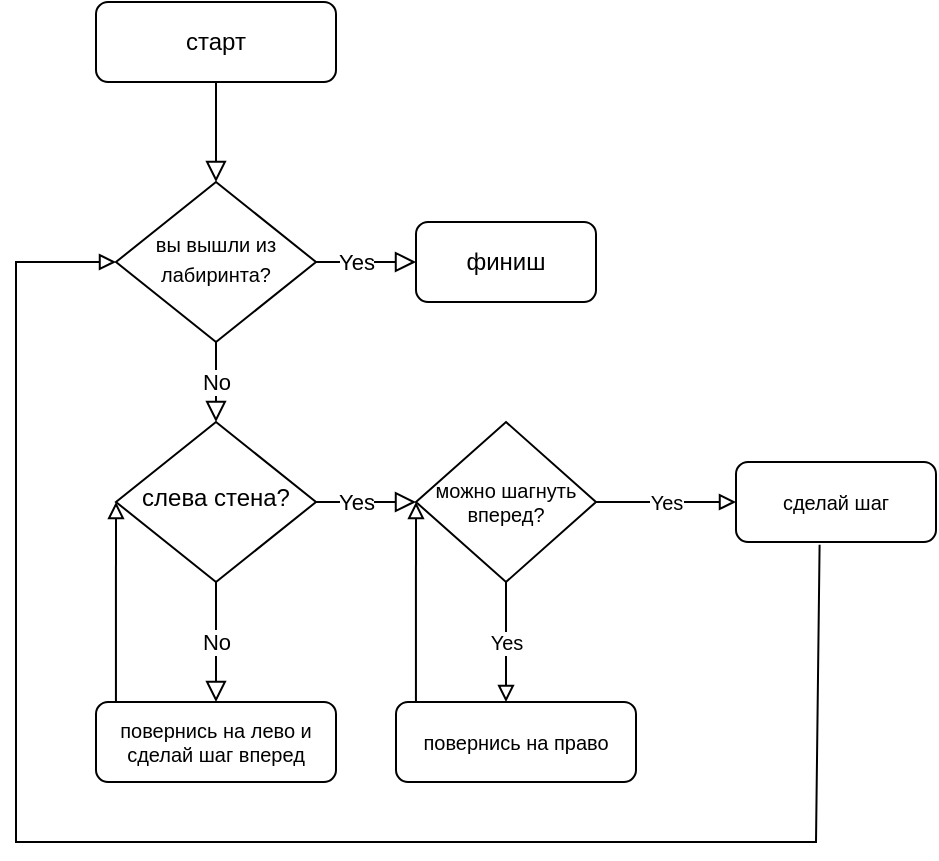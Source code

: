 <mxfile version="20.3.2" type="device"><diagram id="C5RBs43oDa-KdzZeNtuy" name="Page-1"><mxGraphModel dx="947" dy="529" grid="1" gridSize="10" guides="1" tooltips="1" connect="1" arrows="1" fold="1" page="1" pageScale="1" pageWidth="827" pageHeight="1169" math="0" shadow="0"><root><mxCell id="WIyWlLk6GJQsqaUBKTNV-0"/><mxCell id="WIyWlLk6GJQsqaUBKTNV-1" parent="WIyWlLk6GJQsqaUBKTNV-0"/><mxCell id="WIyWlLk6GJQsqaUBKTNV-2" value="" style="rounded=0;html=1;jettySize=auto;orthogonalLoop=1;fontSize=11;endArrow=block;endFill=0;endSize=8;strokeWidth=1;shadow=0;labelBackgroundColor=none;edgeStyle=orthogonalEdgeStyle;" parent="WIyWlLk6GJQsqaUBKTNV-1" source="WIyWlLk6GJQsqaUBKTNV-3" target="WIyWlLk6GJQsqaUBKTNV-6" edge="1"><mxGeometry relative="1" as="geometry"/></mxCell><mxCell id="WIyWlLk6GJQsqaUBKTNV-3" value="старт" style="rounded=1;whiteSpace=wrap;html=1;fontSize=12;glass=0;strokeWidth=1;shadow=0;" parent="WIyWlLk6GJQsqaUBKTNV-1" vertex="1"><mxGeometry x="160" y="80" width="120" height="40" as="geometry"/></mxCell><mxCell id="WIyWlLk6GJQsqaUBKTNV-4" value="No" style="rounded=0;html=1;jettySize=auto;orthogonalLoop=1;fontSize=11;endArrow=block;endFill=0;endSize=8;strokeWidth=1;shadow=0;labelBackgroundColor=default;edgeStyle=orthogonalEdgeStyle;" parent="WIyWlLk6GJQsqaUBKTNV-1" source="WIyWlLk6GJQsqaUBKTNV-6" target="WIyWlLk6GJQsqaUBKTNV-10" edge="1"><mxGeometry relative="1" as="geometry"><mxPoint as="offset"/></mxGeometry></mxCell><mxCell id="WIyWlLk6GJQsqaUBKTNV-5" value="Yes" style="edgeStyle=orthogonalEdgeStyle;rounded=0;html=1;jettySize=auto;orthogonalLoop=1;fontSize=11;endArrow=block;endFill=0;endSize=8;strokeWidth=1;shadow=0;labelBackgroundColor=default;verticalAlign=middle;" parent="WIyWlLk6GJQsqaUBKTNV-1" source="WIyWlLk6GJQsqaUBKTNV-6" target="WIyWlLk6GJQsqaUBKTNV-7" edge="1"><mxGeometry x="-0.2" relative="1" as="geometry"><mxPoint as="offset"/></mxGeometry></mxCell><mxCell id="WIyWlLk6GJQsqaUBKTNV-6" value="&lt;font style=&quot;font-size: 10px;&quot;&gt;вы вышли из лабиринта?&lt;/font&gt;" style="rhombus;whiteSpace=wrap;html=1;shadow=0;fontFamily=Helvetica;fontSize=12;align=center;strokeWidth=1;spacing=6;spacingTop=-4;" parent="WIyWlLk6GJQsqaUBKTNV-1" vertex="1"><mxGeometry x="170" y="170" width="100" height="80" as="geometry"/></mxCell><mxCell id="WIyWlLk6GJQsqaUBKTNV-7" value="финиш" style="rounded=1;whiteSpace=wrap;html=1;fontSize=12;glass=0;strokeWidth=1;shadow=0;" parent="WIyWlLk6GJQsqaUBKTNV-1" vertex="1"><mxGeometry x="320" y="190" width="90" height="40" as="geometry"/></mxCell><mxCell id="WIyWlLk6GJQsqaUBKTNV-8" value="No" style="rounded=0;html=1;jettySize=auto;orthogonalLoop=1;fontSize=11;endArrow=block;endFill=0;endSize=8;strokeWidth=1;shadow=0;labelBackgroundColor=default;edgeStyle=orthogonalEdgeStyle;verticalAlign=middle;" parent="WIyWlLk6GJQsqaUBKTNV-1" source="WIyWlLk6GJQsqaUBKTNV-10" target="WIyWlLk6GJQsqaUBKTNV-11" edge="1"><mxGeometry relative="1" as="geometry"><mxPoint as="offset"/></mxGeometry></mxCell><mxCell id="WIyWlLk6GJQsqaUBKTNV-9" value="Yes" style="edgeStyle=orthogonalEdgeStyle;rounded=0;html=1;jettySize=auto;orthogonalLoop=1;fontSize=11;endArrow=block;endFill=0;endSize=8;strokeWidth=1;shadow=0;labelBackgroundColor=default;verticalAlign=middle;" parent="WIyWlLk6GJQsqaUBKTNV-1" source="WIyWlLk6GJQsqaUBKTNV-10" edge="1"><mxGeometry x="-0.2" relative="1" as="geometry"><mxPoint as="offset"/><mxPoint x="320" y="330" as="targetPoint"/></mxGeometry></mxCell><mxCell id="WIyWlLk6GJQsqaUBKTNV-10" value="слева стена?" style="rhombus;whiteSpace=wrap;html=1;shadow=0;fontFamily=Helvetica;fontSize=12;align=center;strokeWidth=1;spacing=6;spacingTop=-4;" parent="WIyWlLk6GJQsqaUBKTNV-1" vertex="1"><mxGeometry x="170" y="290" width="100" height="80" as="geometry"/></mxCell><mxCell id="WIyWlLk6GJQsqaUBKTNV-11" value="повернись на лево и сделай шаг вперед" style="rounded=1;whiteSpace=wrap;html=1;fontSize=10;glass=0;strokeWidth=1;shadow=0;" parent="WIyWlLk6GJQsqaUBKTNV-1" vertex="1"><mxGeometry x="160" y="430" width="120" height="40" as="geometry"/></mxCell><mxCell id="edz6mLNetO3TrlA-csBk-0" value="можно шагнуть вперед?" style="rhombus;whiteSpace=wrap;html=1;fontSize=10;" vertex="1" parent="WIyWlLk6GJQsqaUBKTNV-1"><mxGeometry x="320" y="290" width="90" height="80" as="geometry"/></mxCell><mxCell id="edz6mLNetO3TrlA-csBk-6" value="Yes" style="endArrow=block;html=1;rounded=0;fontSize=10;exitX=1;exitY=0.5;exitDx=0;exitDy=0;endFill=0;verticalAlign=middle;" edge="1" parent="WIyWlLk6GJQsqaUBKTNV-1" source="edz6mLNetO3TrlA-csBk-0"><mxGeometry width="50" height="50" relative="1" as="geometry"><mxPoint x="480" y="355" as="sourcePoint"/><mxPoint x="480" y="330" as="targetPoint"/></mxGeometry></mxCell><mxCell id="edz6mLNetO3TrlA-csBk-7" value="сделай шаг" style="rounded=1;whiteSpace=wrap;html=1;fontSize=10;" vertex="1" parent="WIyWlLk6GJQsqaUBKTNV-1"><mxGeometry x="480" y="310" width="100" height="40" as="geometry"/></mxCell><mxCell id="edz6mLNetO3TrlA-csBk-9" value="повернись на право" style="rounded=1;whiteSpace=wrap;html=1;fontSize=10;" vertex="1" parent="WIyWlLk6GJQsqaUBKTNV-1"><mxGeometry x="310" y="430" width="120" height="40" as="geometry"/></mxCell><mxCell id="edz6mLNetO3TrlA-csBk-10" value="Yes" style="endArrow=none;html=1;rounded=0;fontSize=10;entryX=0.5;entryY=1;entryDx=0;entryDy=0;startArrow=block;startFill=0;" edge="1" parent="WIyWlLk6GJQsqaUBKTNV-1" target="edz6mLNetO3TrlA-csBk-0"><mxGeometry width="50" height="50" relative="1" as="geometry"><mxPoint x="365" y="430" as="sourcePoint"/><mxPoint x="400" y="280" as="targetPoint"/></mxGeometry></mxCell><mxCell id="edz6mLNetO3TrlA-csBk-11" value="" style="endArrow=none;html=1;rounded=0;labelBackgroundColor=default;fontSize=10;exitX=0;exitY=0.5;exitDx=0;exitDy=0;startArrow=block;startFill=0;entryX=0.083;entryY=0;entryDx=0;entryDy=0;entryPerimeter=0;" edge="1" parent="WIyWlLk6GJQsqaUBKTNV-1" source="edz6mLNetO3TrlA-csBk-0" target="edz6mLNetO3TrlA-csBk-9"><mxGeometry width="50" height="50" relative="1" as="geometry"><mxPoint x="290" y="410" as="sourcePoint"/><mxPoint x="270" y="380" as="targetPoint"/></mxGeometry></mxCell><mxCell id="edz6mLNetO3TrlA-csBk-16" value="" style="endArrow=none;html=1;rounded=0;labelBackgroundColor=default;fontSize=10;entryX=0.418;entryY=1.034;entryDx=0;entryDy=0;entryPerimeter=0;exitX=0;exitY=0.5;exitDx=0;exitDy=0;startArrow=block;startFill=0;" edge="1" parent="WIyWlLk6GJQsqaUBKTNV-1" source="WIyWlLk6GJQsqaUBKTNV-6" target="edz6mLNetO3TrlA-csBk-7"><mxGeometry width="50" height="50" relative="1" as="geometry"><mxPoint x="520" y="460" as="sourcePoint"/><mxPoint x="370" y="310" as="targetPoint"/><Array as="points"><mxPoint x="120" y="210"/><mxPoint x="120" y="500"/><mxPoint x="520" y="500"/></Array></mxGeometry></mxCell><mxCell id="edz6mLNetO3TrlA-csBk-17" value="" style="endArrow=none;html=1;rounded=0;labelBackgroundColor=default;fontSize=10;exitX=0;exitY=0.5;exitDx=0;exitDy=0;entryX=0.083;entryY=0;entryDx=0;entryDy=0;entryPerimeter=0;startArrow=block;startFill=0;" edge="1" parent="WIyWlLk6GJQsqaUBKTNV-1" source="WIyWlLk6GJQsqaUBKTNV-10" target="WIyWlLk6GJQsqaUBKTNV-11"><mxGeometry width="50" height="50" relative="1" as="geometry"><mxPoint x="360" y="380" as="sourcePoint"/><mxPoint x="410" y="330" as="targetPoint"/></mxGeometry></mxCell></root></mxGraphModel></diagram></mxfile>